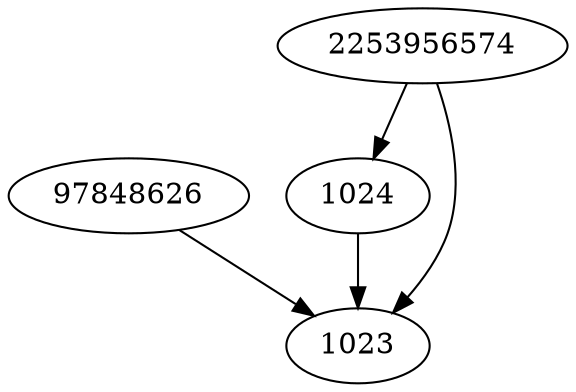 strict digraph  {
1024;
97848626;
2253956574;
1023;
1024 -> 1023;
97848626 -> 1023;
2253956574 -> 1023;
2253956574 -> 1024;
}
